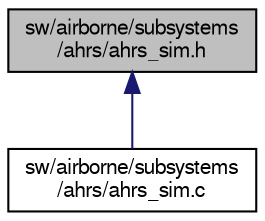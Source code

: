 digraph "sw/airborne/subsystems/ahrs/ahrs_sim.h"
{
  edge [fontname="FreeSans",fontsize="10",labelfontname="FreeSans",labelfontsize="10"];
  node [fontname="FreeSans",fontsize="10",shape=record];
  Node1 [label="sw/airborne/subsystems\l/ahrs/ahrs_sim.h",height=0.2,width=0.4,color="black", fillcolor="grey75", style="filled", fontcolor="black"];
  Node1 -> Node2 [dir="back",color="midnightblue",fontsize="10",style="solid",fontname="FreeSans"];
  Node2 [label="sw/airborne/subsystems\l/ahrs/ahrs_sim.c",height=0.2,width=0.4,color="black", fillcolor="white", style="filled",URL="$ahrs__sim_8c.html",tooltip="Dummy plug to set the AHRS from the simple OCaml simulator. "];
}
